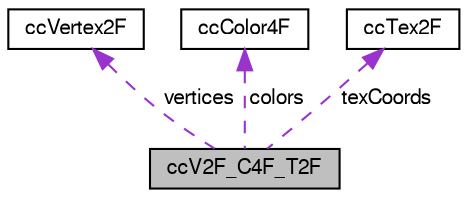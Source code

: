 digraph G
{
  bgcolor="transparent";
  edge [fontname="FreeSans",fontsize="10",labelfontname="FreeSans",labelfontsize="10"];
  node [fontname="FreeSans",fontsize="10",shape=record];
  Node1 [label="ccV2F_C4F_T2F",height=0.2,width=0.4,color="black", fillcolor="grey75", style="filled" fontcolor="black"];
  Node2 -> Node1 [dir="back",color="darkorchid3",fontsize="10",style="dashed",label=" vertices" ,fontname="FreeSans"];
  Node2 [label="ccVertex2F",height=0.2,width=0.4,color="black",URL="$structcc_vertex2_f.html"];
  Node3 -> Node1 [dir="back",color="darkorchid3",fontsize="10",style="dashed",label=" colors" ,fontname="FreeSans"];
  Node3 [label="ccColor4F",height=0.2,width=0.4,color="black",URL="$structcc_color4_f.html"];
  Node4 -> Node1 [dir="back",color="darkorchid3",fontsize="10",style="dashed",label=" texCoords" ,fontname="FreeSans"];
  Node4 [label="ccTex2F",height=0.2,width=0.4,color="black",URL="$structcc_tex2_f.html"];
}
